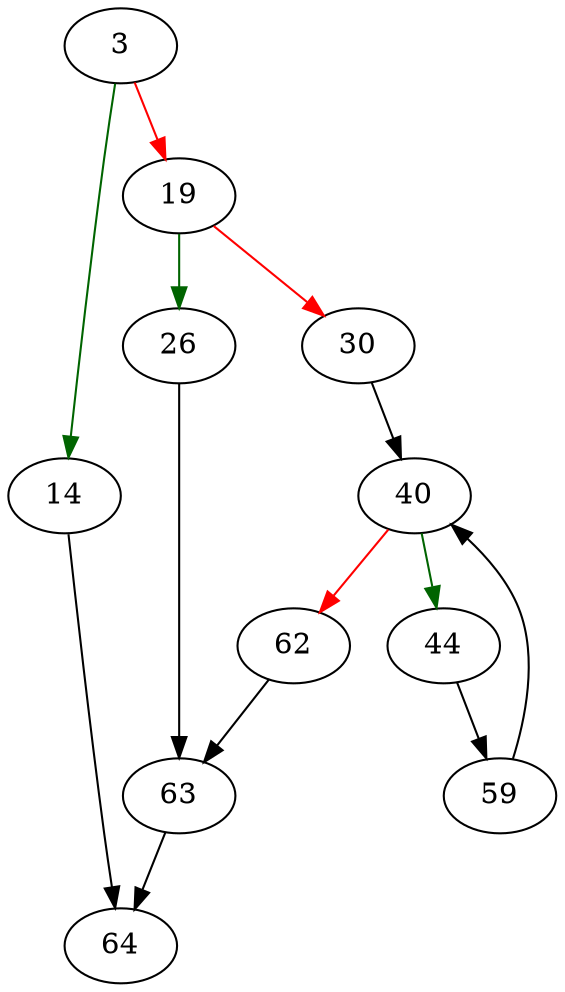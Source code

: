 strict digraph "exprCodeVector" {
	// Node definitions.
	3 [entry=true];
	14;
	19;
	64;
	26;
	30;
	63;
	40;
	44;
	62;
	59;

	// Edge definitions.
	3 -> 14 [
		color=darkgreen
		cond=true
	];
	3 -> 19 [
		color=red
		cond=false
	];
	14 -> 64;
	19 -> 26 [
		color=darkgreen
		cond=true
	];
	19 -> 30 [
		color=red
		cond=false
	];
	26 -> 63;
	30 -> 40;
	63 -> 64;
	40 -> 44 [
		color=darkgreen
		cond=true
	];
	40 -> 62 [
		color=red
		cond=false
	];
	44 -> 59;
	62 -> 63;
	59 -> 40;
}